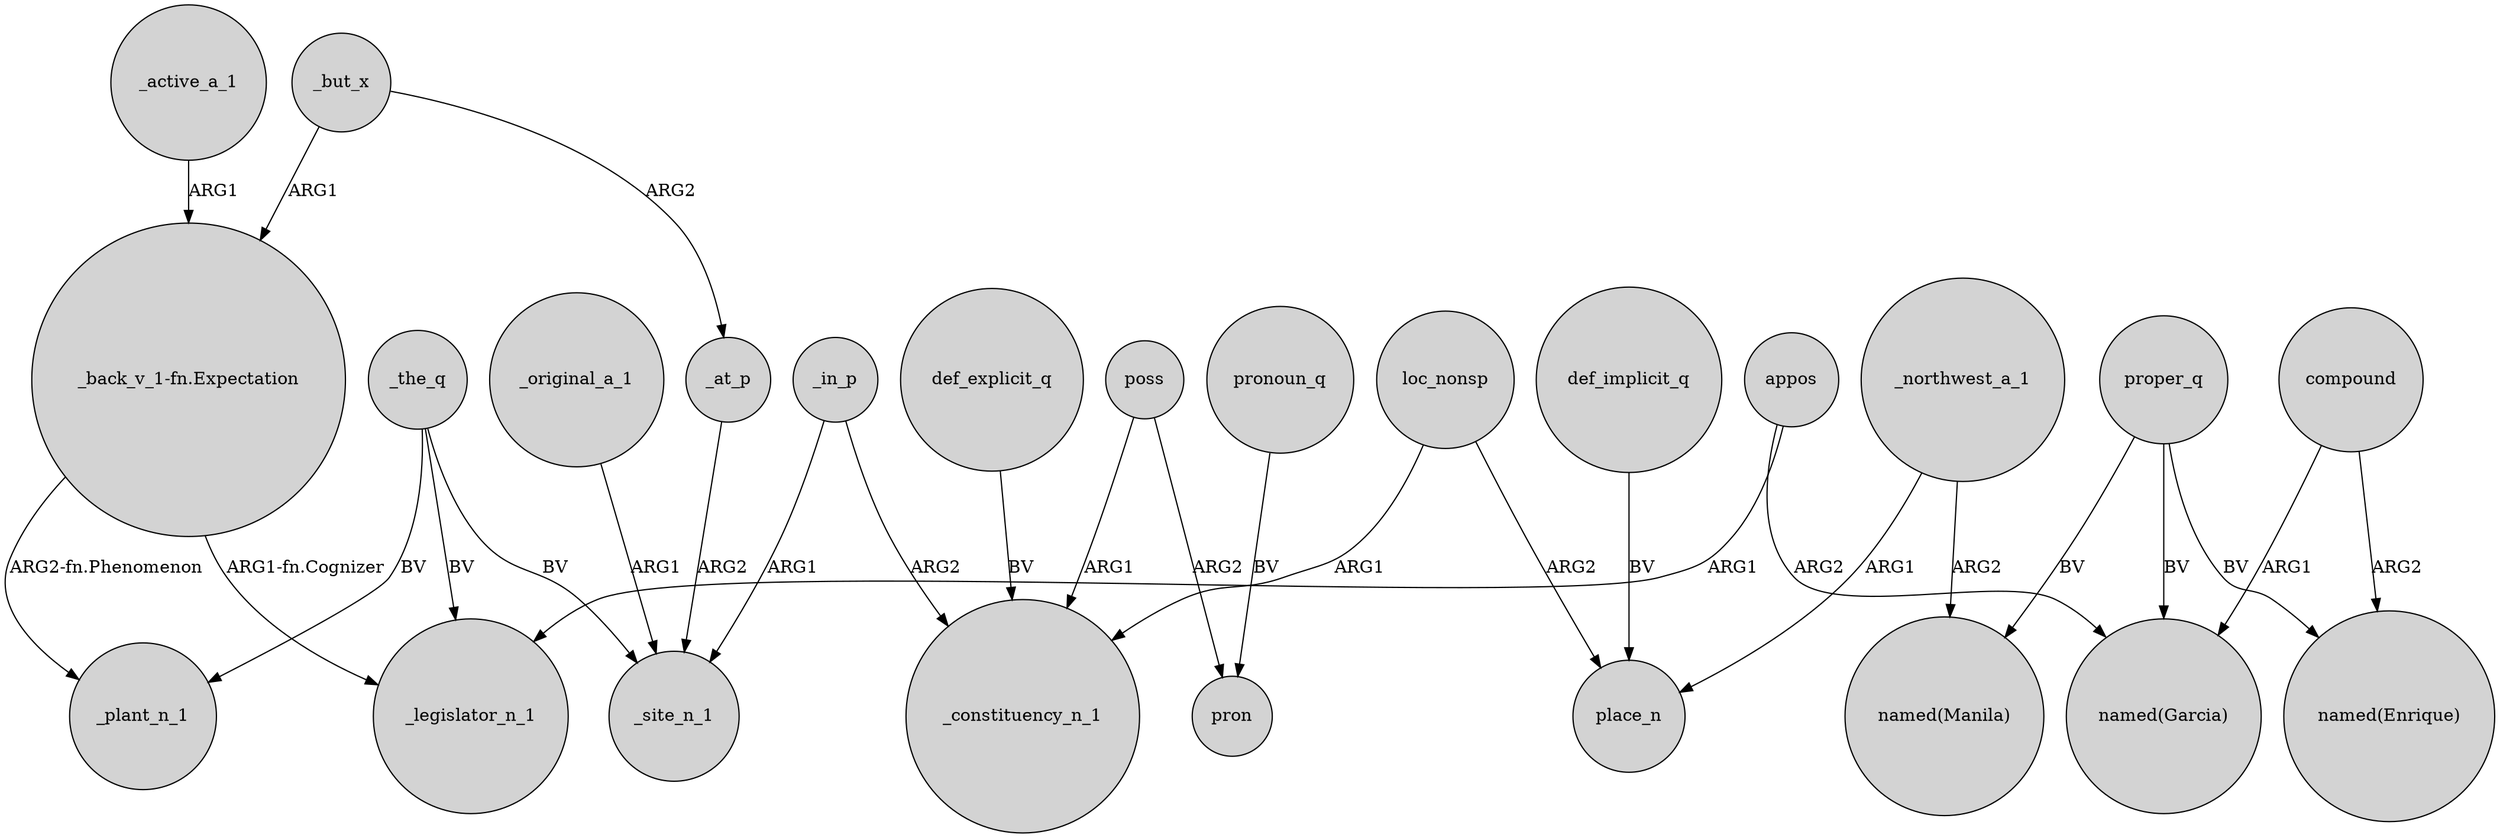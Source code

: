 digraph {
	node [shape=circle style=filled]
	appos -> _legislator_n_1 [label=ARG1]
	_the_q -> _site_n_1 [label=BV]
	_northwest_a_1 -> place_n [label=ARG1]
	_but_x -> _at_p [label=ARG2]
	def_implicit_q -> place_n [label=BV]
	proper_q -> "named(Garcia)" [label=BV]
	_in_p -> _constituency_n_1 [label=ARG2]
	_original_a_1 -> _site_n_1 [label=ARG1]
	_active_a_1 -> "_back_v_1-fn.Expectation" [label=ARG1]
	compound -> "named(Enrique)" [label=ARG2]
	compound -> "named(Garcia)" [label=ARG1]
	def_explicit_q -> _constituency_n_1 [label=BV]
	"_back_v_1-fn.Expectation" -> _plant_n_1 [label="ARG2-fn.Phenomenon"]
	appos -> "named(Garcia)" [label=ARG2]
	pronoun_q -> pron [label=BV]
	poss -> pron [label=ARG2]
	proper_q -> "named(Enrique)" [label=BV]
	_northwest_a_1 -> "named(Manila)" [label=ARG2]
	_but_x -> "_back_v_1-fn.Expectation" [label=ARG1]
	proper_q -> "named(Manila)" [label=BV]
	_at_p -> _site_n_1 [label=ARG2]
	"_back_v_1-fn.Expectation" -> _legislator_n_1 [label="ARG1-fn.Cognizer"]
	loc_nonsp -> place_n [label=ARG2]
	_the_q -> _legislator_n_1 [label=BV]
	loc_nonsp -> _constituency_n_1 [label=ARG1]
	_in_p -> _site_n_1 [label=ARG1]
	_the_q -> _plant_n_1 [label=BV]
	poss -> _constituency_n_1 [label=ARG1]
}
